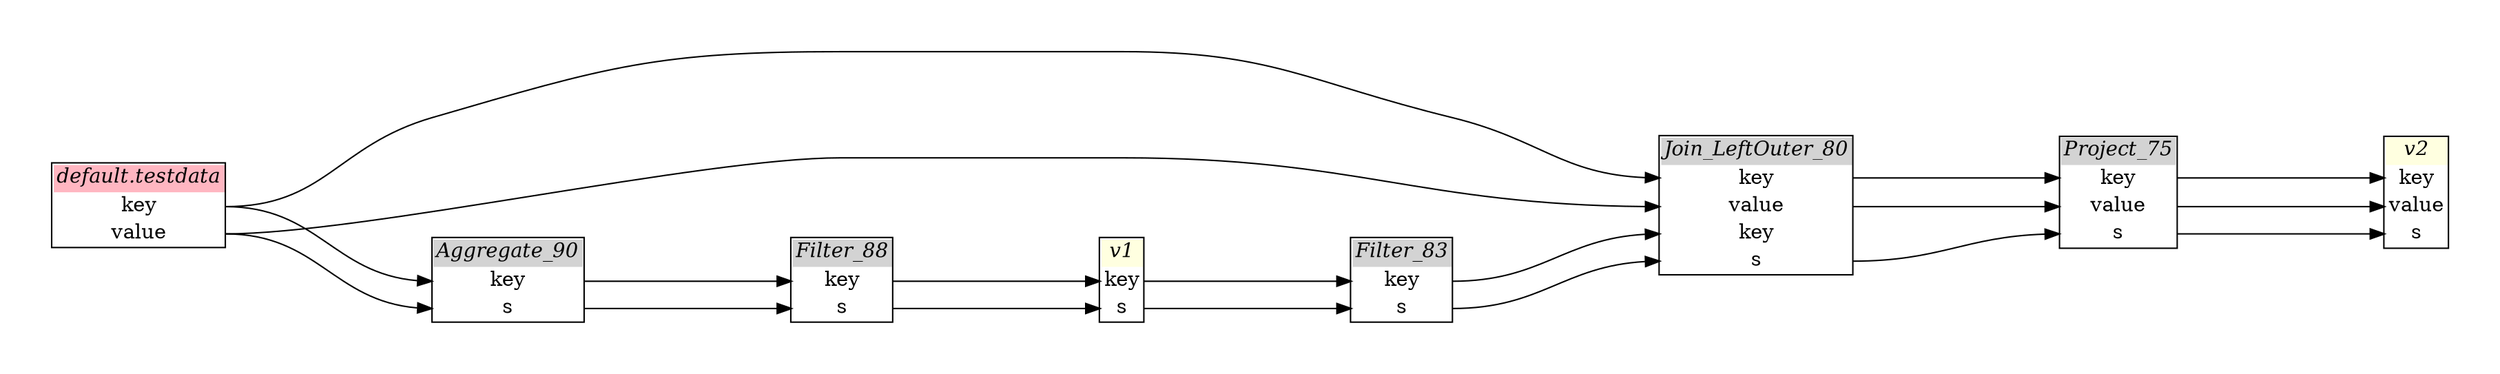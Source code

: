 // Automatically generated by SQLFlowTestSuite


digraph {
  graph [pad="0.5", nodesep="0.5", ranksep="2", fontname="Helvetica"];
  node [shape=plain]
  rankdir=LR;

  
"Aggregate_90" [label=<
<table border="1" cellborder="0" cellspacing="0">
  <tr><td bgcolor="lightgray"><i>Aggregate_90</i></td></tr>
  <tr><td port="0">key</td></tr>
<tr><td port="1">s</td></tr>
</table>>];
         

"Filter_83" [label=<
<table border="1" cellborder="0" cellspacing="0">
  <tr><td bgcolor="lightgray"><i>Filter_83</i></td></tr>
  <tr><td port="0">key</td></tr>
<tr><td port="1">s</td></tr>
</table>>];
         

"Filter_88" [label=<
<table border="1" cellborder="0" cellspacing="0">
  <tr><td bgcolor="lightgray"><i>Filter_88</i></td></tr>
  <tr><td port="0">key</td></tr>
<tr><td port="1">s</td></tr>
</table>>];
         

"Join_LeftOuter_80" [label=<
<table border="1" cellborder="0" cellspacing="0">
  <tr><td bgcolor="lightgray"><i>Join_LeftOuter_80</i></td></tr>
  <tr><td port="0">key</td></tr>
<tr><td port="1">value</td></tr>
<tr><td port="2">key</td></tr>
<tr><td port="3">s</td></tr>
</table>>];
         

"Project_75" [label=<
<table border="1" cellborder="0" cellspacing="0">
  <tr><td bgcolor="lightgray"><i>Project_75</i></td></tr>
  <tr><td port="0">key</td></tr>
<tr><td port="1">value</td></tr>
<tr><td port="2">s</td></tr>
</table>>];
         

"default.testdata" [label=<
<table border="1" cellborder="0" cellspacing="0">
  <tr><td bgcolor="lightpink"><i>default.testdata</i></td></tr>
  <tr><td port="0">key</td></tr>
<tr><td port="1">value</td></tr>
</table>>];
       

"default.testdata" [label=<
<table border="1" cellborder="0" cellspacing="0">
  <tr><td bgcolor="lightpink"><i>default.testdata</i></td></tr>
  <tr><td port="0">key</td></tr>
<tr><td port="1">value</td></tr>
</table>>];
       

"v1" [label=<
<table border="1" cellborder="0" cellspacing="0">
  <tr><td bgcolor="lightyellow"><i>v1</i></td></tr>
  <tr><td port="0">key</td></tr>
<tr><td port="1">s</td></tr>
</table>>];
       

"v1" [label=<
<table border="1" cellborder="0" cellspacing="0">
  <tr><td bgcolor="lightyellow"><i>v1</i></td></tr>
  <tr><td port="0">key</td></tr>
<tr><td port="1">s</td></tr>
</table>>];
             

"v2" [label=<
<table border="1" cellborder="0" cellspacing="0">
  <tr><td bgcolor="lightyellow"><i>v2</i></td></tr>
  <tr><td port="0">key</td></tr>
<tr><td port="1">value</td></tr>
<tr><td port="2">s</td></tr>
</table>>];
             
  "Aggregate_90":0 -> "Filter_88":0;
"Aggregate_90":1 -> "Filter_88":1;
"Filter_83":0 -> "Join_LeftOuter_80":2;
"Filter_83":1 -> "Join_LeftOuter_80":3;
"Filter_88":0 -> "v1":0;
"Filter_88":1 -> "v1":1;
"Join_LeftOuter_80":0 -> "Project_75":0;
"Join_LeftOuter_80":1 -> "Project_75":1;
"Join_LeftOuter_80":3 -> "Project_75":2;
"Project_75":0 -> "v2":0;
"Project_75":1 -> "v2":1;
"Project_75":2 -> "v2":2;
"default.testdata":0 -> "Aggregate_90":0;
"default.testdata":0 -> "Join_LeftOuter_80":0;
"default.testdata":1 -> "Aggregate_90":1;
"default.testdata":1 -> "Join_LeftOuter_80":1;
"v1":0 -> "Filter_83":0;
"v1":1 -> "Filter_83":1;
}
       